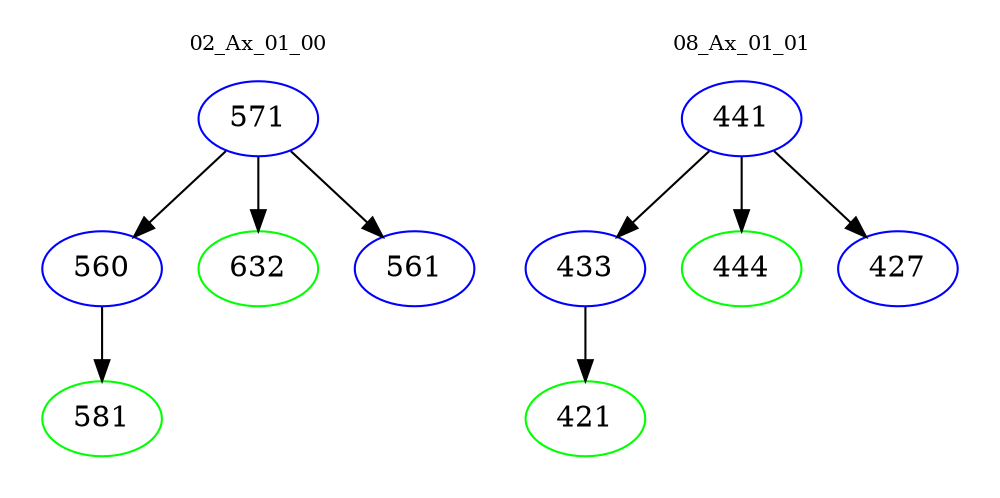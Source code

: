digraph{
subgraph cluster_0 {
color = white
label = "02_Ax_01_00";
fontsize=10;
T0_571 [label="571", color="blue"]
T0_571 -> T0_560 [color="black"]
T0_560 [label="560", color="blue"]
T0_560 -> T0_581 [color="black"]
T0_581 [label="581", color="green"]
T0_571 -> T0_632 [color="black"]
T0_632 [label="632", color="green"]
T0_571 -> T0_561 [color="black"]
T0_561 [label="561", color="blue"]
}
subgraph cluster_1 {
color = white
label = "08_Ax_01_01";
fontsize=10;
T1_441 [label="441", color="blue"]
T1_441 -> T1_433 [color="black"]
T1_433 [label="433", color="blue"]
T1_433 -> T1_421 [color="black"]
T1_421 [label="421", color="green"]
T1_441 -> T1_444 [color="black"]
T1_444 [label="444", color="green"]
T1_441 -> T1_427 [color="black"]
T1_427 [label="427", color="blue"]
}
}
